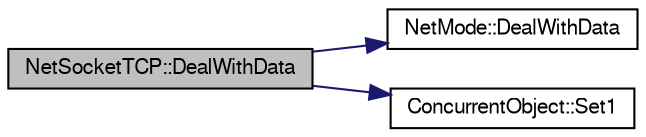 digraph G
{
  edge [fontname="FreeSans",fontsize="10",labelfontname="FreeSans",labelfontsize="10"];
  node [fontname="FreeSans",fontsize="10",shape=record];
  rankdir=LR;
  Node1 [label="NetSocketTCP::DealWithData",height=0.2,width=0.4,color="black", fillcolor="grey75", style="filled" fontcolor="black"];
  Node1 -> Node2 [color="midnightblue",fontsize="10",style="solid"];
  Node2 [label="NetMode::DealWithData",height=0.2,width=0.4,color="black", fillcolor="white", style="filled",URL="$class_net_mode.html#a853c25f74413434239dc7395260e9f0c"];
  Node1 -> Node3 [color="midnightblue",fontsize="10",style="solid"];
  Node3 [label="ConcurrentObject::Set1",height=0.2,width=0.4,color="black", fillcolor="white", style="filled",URL="$class_concurrent_object.html#a99fa686c1846bf4b6e5e07f7a0abde53"];
}
